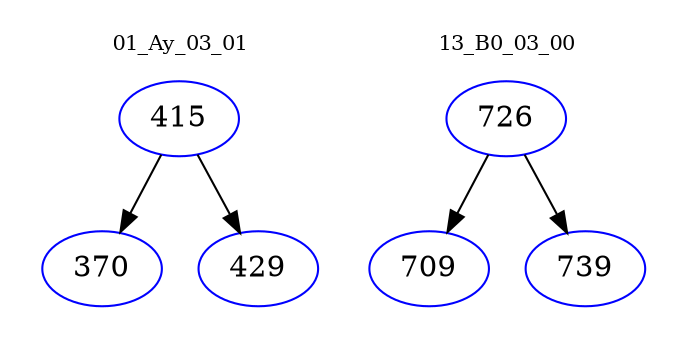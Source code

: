 digraph{
subgraph cluster_0 {
color = white
label = "01_Ay_03_01";
fontsize=10;
T0_415 [label="415", color="blue"]
T0_415 -> T0_370 [color="black"]
T0_370 [label="370", color="blue"]
T0_415 -> T0_429 [color="black"]
T0_429 [label="429", color="blue"]
}
subgraph cluster_1 {
color = white
label = "13_B0_03_00";
fontsize=10;
T1_726 [label="726", color="blue"]
T1_726 -> T1_709 [color="black"]
T1_709 [label="709", color="blue"]
T1_726 -> T1_739 [color="black"]
T1_739 [label="739", color="blue"]
}
}
